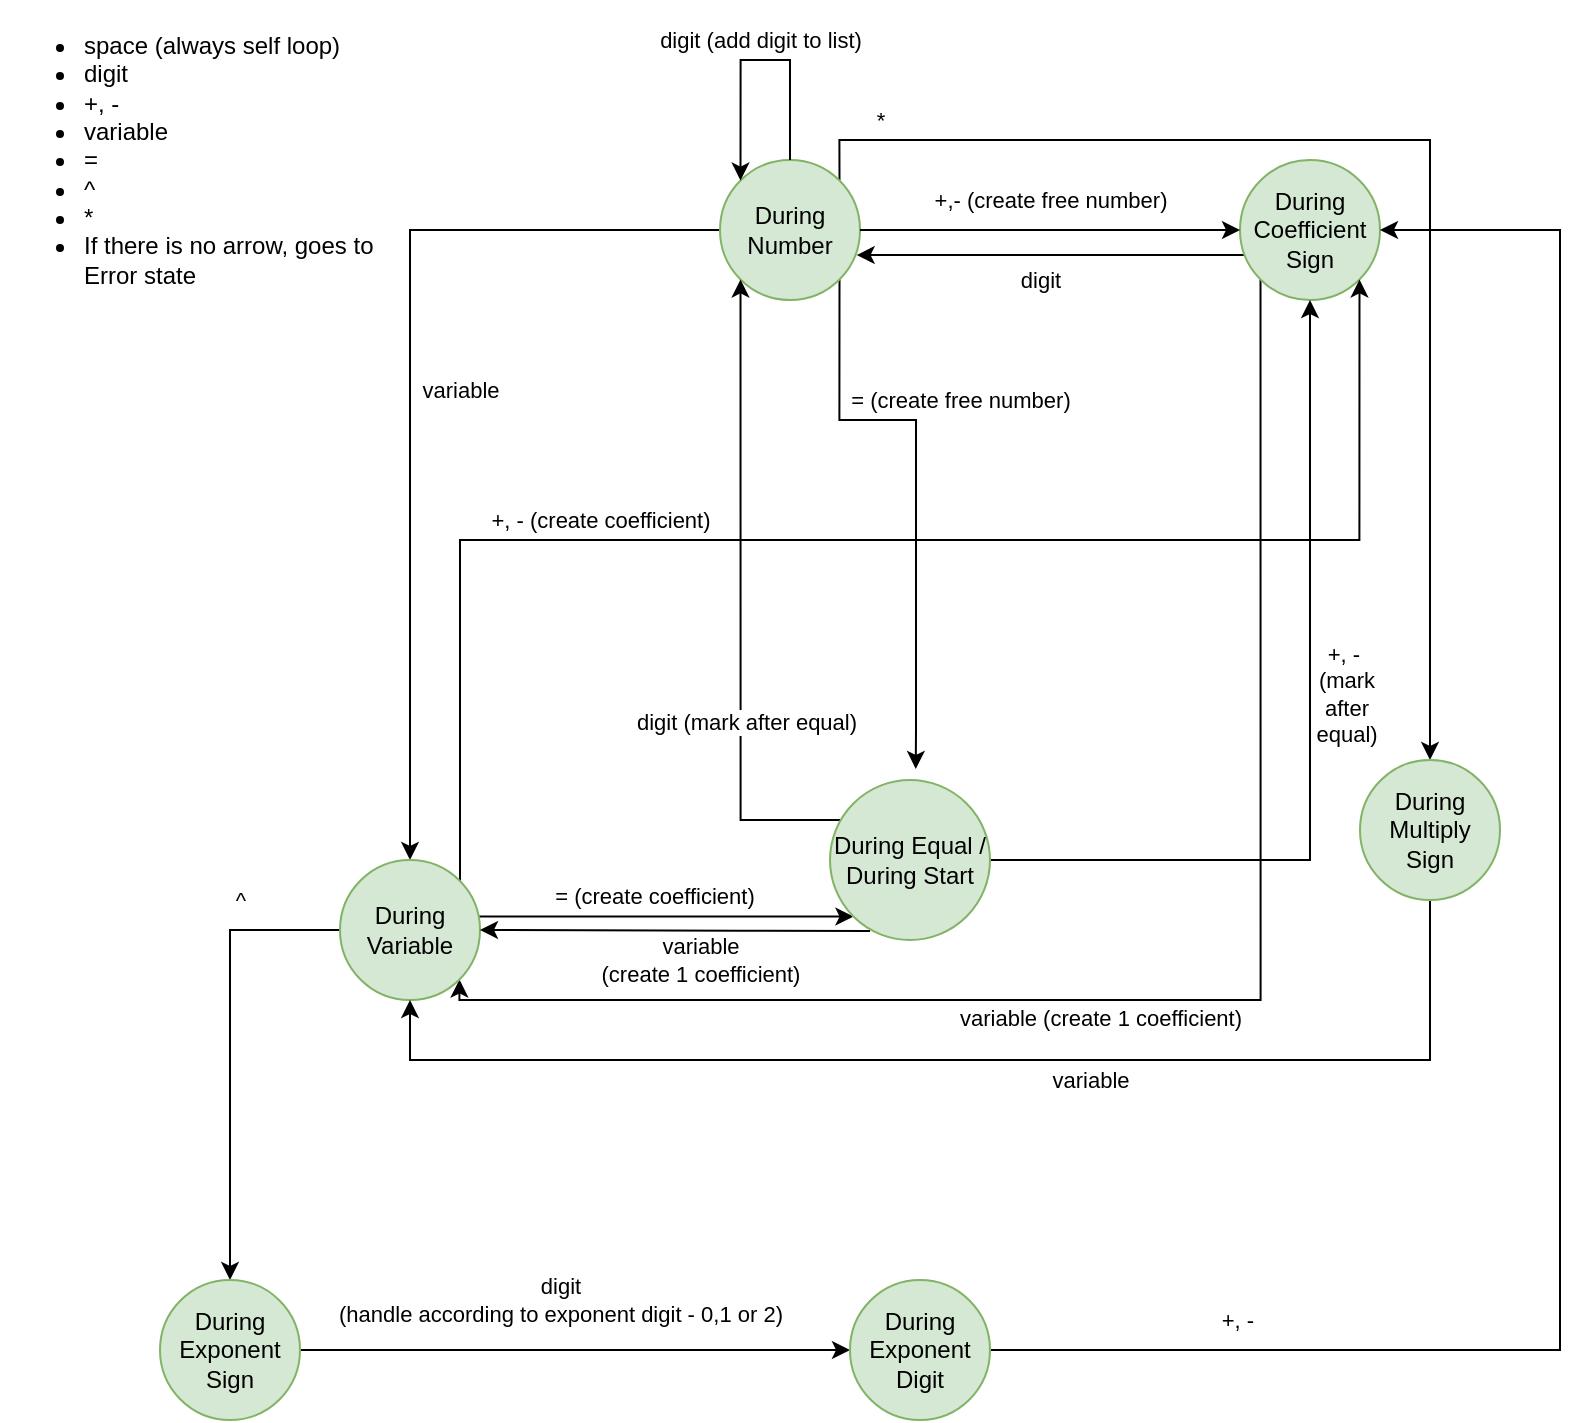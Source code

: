 <mxfile version="13.10.8" type="device"><diagram id="C5RBs43oDa-KdzZeNtuy" name="Page-1"><mxGraphModel dx="539" dy="261" grid="1" gridSize="10" guides="1" tooltips="1" connect="1" arrows="1" fold="1" page="1" pageScale="1" pageWidth="827" pageHeight="1169" math="0" shadow="0"><root><mxCell id="WIyWlLk6GJQsqaUBKTNV-0"/><mxCell id="WIyWlLk6GJQsqaUBKTNV-1" parent="WIyWlLk6GJQsqaUBKTNV-0"/><mxCell id="J9xIEDd2tDCUvmhWhAa1-15" value="variable" style="edgeStyle=orthogonalEdgeStyle;rounded=0;orthogonalLoop=1;jettySize=auto;html=1;entryX=0.5;entryY=0;entryDx=0;entryDy=0;" edge="1" parent="WIyWlLk6GJQsqaUBKTNV-1" source="J9xIEDd2tDCUvmhWhAa1-3" target="J9xIEDd2tDCUvmhWhAa1-14"><mxGeometry y="25" relative="1" as="geometry"><Array as="points"><mxPoint x="215" y="125"/></Array><mxPoint as="offset"/></mxGeometry></mxCell><mxCell id="J9xIEDd2tDCUvmhWhAa1-16" value="= (create free number)" style="edgeStyle=orthogonalEdgeStyle;rounded=0;orthogonalLoop=1;jettySize=auto;html=1;exitX=1;exitY=1;exitDx=0;exitDy=0;entryX=0.536;entryY=-0.069;entryDx=0;entryDy=0;entryPerimeter=0;" edge="1" parent="WIyWlLk6GJQsqaUBKTNV-1" source="J9xIEDd2tDCUvmhWhAa1-3" target="J9xIEDd2tDCUvmhWhAa1-19"><mxGeometry x="-0.235" y="24" relative="1" as="geometry"><mxPoint x="590" y="350" as="targetPoint"/><Array as="points"><mxPoint x="430" y="220"/><mxPoint x="468" y="220"/><mxPoint x="468" y="375"/></Array><mxPoint x="-2" y="-10" as="offset"/></mxGeometry></mxCell><mxCell id="J9xIEDd2tDCUvmhWhAa1-23" value="*" style="edgeStyle=orthogonalEdgeStyle;rounded=0;orthogonalLoop=1;jettySize=auto;html=1;entryX=0.5;entryY=0;entryDx=0;entryDy=0;exitX=1;exitY=0;exitDx=0;exitDy=0;" edge="1" parent="WIyWlLk6GJQsqaUBKTNV-1" source="J9xIEDd2tDCUvmhWhAa1-3" target="J9xIEDd2tDCUvmhWhAa1-20"><mxGeometry x="-0.87" y="10" relative="1" as="geometry"><mxPoint x="740" y="380" as="targetPoint"/><Array as="points"><mxPoint x="430" y="80"/><mxPoint x="725" y="80"/></Array><mxPoint as="offset"/></mxGeometry></mxCell><mxCell id="J9xIEDd2tDCUvmhWhAa1-3" value="During Number" style="ellipse;whiteSpace=wrap;html=1;fillColor=#d5e8d4;strokeColor=#82b366;" vertex="1" parent="WIyWlLk6GJQsqaUBKTNV-1"><mxGeometry x="370" y="90" width="70" height="70" as="geometry"/></mxCell><mxCell id="J9xIEDd2tDCUvmhWhAa1-5" value="digit (add digit to list)" style="edgeStyle=orthogonalEdgeStyle;rounded=0;orthogonalLoop=1;jettySize=auto;html=1;exitX=0.5;exitY=0;exitDx=0;exitDy=0;entryX=0;entryY=0;entryDx=0;entryDy=0;" edge="1" parent="WIyWlLk6GJQsqaUBKTNV-1" source="J9xIEDd2tDCUvmhWhAa1-3" target="J9xIEDd2tDCUvmhWhAa1-3"><mxGeometry x="-0.036" y="-10" relative="1" as="geometry"><mxPoint x="380" y="79.75" as="targetPoint"/><mxPoint x="404.749" y="90.001" as="sourcePoint"/><Array as="points"><mxPoint x="405" y="40"/><mxPoint x="380" y="40"/></Array><mxPoint as="offset"/></mxGeometry></mxCell><mxCell id="J9xIEDd2tDCUvmhWhAa1-6" value="&lt;ul&gt;&lt;li&gt;space (always self loop)&lt;/li&gt;&lt;li&gt;digit&lt;/li&gt;&lt;li&gt;+, -&lt;/li&gt;&lt;li&gt;variable&lt;/li&gt;&lt;li&gt;=&lt;/li&gt;&lt;li&gt;^&lt;/li&gt;&lt;li&gt;*&lt;/li&gt;&lt;li&gt;If there is no arrow, goes to Error state&lt;/li&gt;&lt;/ul&gt;" style="text;strokeColor=none;fillColor=none;html=1;whiteSpace=wrap;verticalAlign=middle;overflow=hidden;" vertex="1" parent="WIyWlLk6GJQsqaUBKTNV-1"><mxGeometry x="10" y="10" width="200" height="160" as="geometry"/></mxCell><mxCell id="J9xIEDd2tDCUvmhWhAa1-26" style="edgeStyle=orthogonalEdgeStyle;rounded=0;orthogonalLoop=1;jettySize=auto;html=1;entryX=0.976;entryY=0.679;entryDx=0;entryDy=0;entryPerimeter=0;" edge="1" parent="WIyWlLk6GJQsqaUBKTNV-1" source="J9xIEDd2tDCUvmhWhAa1-8" target="J9xIEDd2tDCUvmhWhAa1-3"><mxGeometry relative="1" as="geometry"><Array as="points"><mxPoint x="535" y="138"/></Array></mxGeometry></mxCell><mxCell id="J9xIEDd2tDCUvmhWhAa1-27" value="digit" style="edgeLabel;html=1;align=center;verticalAlign=middle;resizable=0;points=[];" vertex="1" connectable="0" parent="J9xIEDd2tDCUvmhWhAa1-26"><mxGeometry x="0.716" y="-1" relative="1" as="geometry"><mxPoint x="63.89" y="13.47" as="offset"/></mxGeometry></mxCell><mxCell id="J9xIEDd2tDCUvmhWhAa1-43" style="edgeStyle=orthogonalEdgeStyle;rounded=0;orthogonalLoop=1;jettySize=auto;html=1;entryX=1;entryY=1;entryDx=0;entryDy=0;exitX=0;exitY=1;exitDx=0;exitDy=0;" edge="1" parent="WIyWlLk6GJQsqaUBKTNV-1" source="J9xIEDd2tDCUvmhWhAa1-8" target="J9xIEDd2tDCUvmhWhAa1-14"><mxGeometry relative="1" as="geometry"><mxPoint x="665" y="550" as="targetPoint"/><Array as="points"><mxPoint x="640" y="510"/><mxPoint x="240" y="510"/></Array></mxGeometry></mxCell><mxCell id="J9xIEDd2tDCUvmhWhAa1-44" value="variable (create 1 coefficient)" style="edgeLabel;html=1;align=center;verticalAlign=middle;resizable=0;points=[];" vertex="1" connectable="0" parent="J9xIEDd2tDCUvmhWhAa1-43"><mxGeometry x="-0.851" y="-4" relative="1" as="geometry"><mxPoint x="-76.26" y="311.63" as="offset"/></mxGeometry></mxCell><mxCell id="J9xIEDd2tDCUvmhWhAa1-8" value="During Coefficient&lt;br&gt;Sign" style="ellipse;whiteSpace=wrap;html=1;fillColor=#d5e8d4;strokeColor=#82b366;" vertex="1" parent="WIyWlLk6GJQsqaUBKTNV-1"><mxGeometry x="630" y="90" width="70" height="70" as="geometry"/></mxCell><mxCell id="J9xIEDd2tDCUvmhWhAa1-10" value="+,- (create free number)" style="edgeStyle=orthogonalEdgeStyle;rounded=0;orthogonalLoop=1;jettySize=auto;html=1;entryX=0;entryY=0.5;entryDx=0;entryDy=0;exitX=1;exitY=0.5;exitDx=0;exitDy=0;" edge="1" parent="WIyWlLk6GJQsqaUBKTNV-1" source="J9xIEDd2tDCUvmhWhAa1-3" target="J9xIEDd2tDCUvmhWhAa1-8"><mxGeometry y="15" relative="1" as="geometry"><mxPoint x="560" y="170" as="targetPoint"/><mxPoint x="460" y="170" as="sourcePoint"/><mxPoint as="offset"/></mxGeometry></mxCell><mxCell id="J9xIEDd2tDCUvmhWhAa1-54" style="edgeStyle=orthogonalEdgeStyle;rounded=0;orthogonalLoop=1;jettySize=auto;html=1;entryX=1;entryY=1;entryDx=0;entryDy=0;" edge="1" parent="WIyWlLk6GJQsqaUBKTNV-1" source="J9xIEDd2tDCUvmhWhAa1-14" target="J9xIEDd2tDCUvmhWhAa1-8"><mxGeometry relative="1" as="geometry"><Array as="points"><mxPoint x="240" y="280"/><mxPoint x="690" y="280"/></Array></mxGeometry></mxCell><mxCell id="J9xIEDd2tDCUvmhWhAa1-55" value="+, - (create coefficient)" style="edgeLabel;html=1;align=center;verticalAlign=middle;resizable=0;points=[];" vertex="1" connectable="0" parent="J9xIEDd2tDCUvmhWhAa1-54"><mxGeometry x="-0.449" y="3" relative="1" as="geometry"><mxPoint x="33.61" y="-7" as="offset"/></mxGeometry></mxCell><mxCell id="J9xIEDd2tDCUvmhWhAa1-56" value="= (create coefficient)" style="edgeStyle=orthogonalEdgeStyle;rounded=0;orthogonalLoop=1;jettySize=auto;html=1;entryX=0;entryY=1;entryDx=0;entryDy=0;" edge="1" parent="WIyWlLk6GJQsqaUBKTNV-1" source="J9xIEDd2tDCUvmhWhAa1-14" target="J9xIEDd2tDCUvmhWhAa1-19"><mxGeometry x="-0.061" y="10" relative="1" as="geometry"><Array as="points"><mxPoint x="420" y="469"/></Array><mxPoint as="offset"/></mxGeometry></mxCell><mxCell id="J9xIEDd2tDCUvmhWhAa1-59" style="edgeStyle=orthogonalEdgeStyle;rounded=0;orthogonalLoop=1;jettySize=auto;html=1;entryX=0.5;entryY=0;entryDx=0;entryDy=0;" edge="1" parent="WIyWlLk6GJQsqaUBKTNV-1" source="J9xIEDd2tDCUvmhWhAa1-14" target="J9xIEDd2tDCUvmhWhAa1-58"><mxGeometry relative="1" as="geometry"/></mxCell><mxCell id="J9xIEDd2tDCUvmhWhAa1-60" value="^" style="edgeLabel;html=1;align=center;verticalAlign=middle;resizable=0;points=[];" vertex="1" connectable="0" parent="J9xIEDd2tDCUvmhWhAa1-59"><mxGeometry x="-0.559" y="-1" relative="1" as="geometry"><mxPoint y="-14.03" as="offset"/></mxGeometry></mxCell><mxCell id="J9xIEDd2tDCUvmhWhAa1-14" value="During Variable" style="ellipse;whiteSpace=wrap;html=1;fillColor=#d5e8d4;strokeColor=#82b366;" vertex="1" parent="WIyWlLk6GJQsqaUBKTNV-1"><mxGeometry x="180" y="440" width="70" height="70" as="geometry"/></mxCell><mxCell id="J9xIEDd2tDCUvmhWhAa1-45" style="edgeStyle=orthogonalEdgeStyle;rounded=0;orthogonalLoop=1;jettySize=auto;html=1;entryX=0;entryY=1;entryDx=0;entryDy=0;exitX=0;exitY=0;exitDx=0;exitDy=0;" edge="1" parent="WIyWlLk6GJQsqaUBKTNV-1" source="J9xIEDd2tDCUvmhWhAa1-19" target="J9xIEDd2tDCUvmhWhAa1-3"><mxGeometry relative="1" as="geometry"><Array as="points"><mxPoint x="380" y="420"/></Array></mxGeometry></mxCell><mxCell id="J9xIEDd2tDCUvmhWhAa1-46" value="digit (mark after equal)" style="edgeLabel;html=1;align=center;verticalAlign=middle;resizable=0;points=[];" vertex="1" connectable="0" parent="J9xIEDd2tDCUvmhWhAa1-45"><mxGeometry x="-0.367" y="-2" relative="1" as="geometry"><mxPoint y="-8" as="offset"/></mxGeometry></mxCell><mxCell id="J9xIEDd2tDCUvmhWhAa1-47" style="edgeStyle=orthogonalEdgeStyle;rounded=0;orthogonalLoop=1;jettySize=auto;html=1;entryX=0.5;entryY=1;entryDx=0;entryDy=0;exitX=1;exitY=0.5;exitDx=0;exitDy=0;" edge="1" parent="WIyWlLk6GJQsqaUBKTNV-1" source="J9xIEDd2tDCUvmhWhAa1-19" target="J9xIEDd2tDCUvmhWhAa1-8"><mxGeometry relative="1" as="geometry"/></mxCell><mxCell id="J9xIEDd2tDCUvmhWhAa1-48" value="+, -&amp;nbsp;&lt;br&gt;(mark&lt;br&gt;after &lt;br&gt;equal)" style="edgeLabel;html=1;align=center;verticalAlign=middle;resizable=0;points=[];" vertex="1" connectable="0" parent="J9xIEDd2tDCUvmhWhAa1-47"><mxGeometry x="-0.196" y="1" relative="1" as="geometry"><mxPoint x="19" y="-65.94" as="offset"/></mxGeometry></mxCell><mxCell id="J9xIEDd2tDCUvmhWhAa1-50" style="edgeStyle=orthogonalEdgeStyle;rounded=0;orthogonalLoop=1;jettySize=auto;html=1;entryX=1;entryY=0.5;entryDx=0;entryDy=0;exitX=0.25;exitY=0.943;exitDx=0;exitDy=0;exitPerimeter=0;" edge="1" parent="WIyWlLk6GJQsqaUBKTNV-1" source="J9xIEDd2tDCUvmhWhAa1-19" target="J9xIEDd2tDCUvmhWhAa1-14"><mxGeometry relative="1" as="geometry"><Array as="points"><mxPoint x="380" y="475"/></Array></mxGeometry></mxCell><mxCell id="J9xIEDd2tDCUvmhWhAa1-51" value="variable&lt;br&gt;(create 1 coefficient)" style="edgeLabel;html=1;align=center;verticalAlign=middle;resizable=0;points=[];" vertex="1" connectable="0" parent="J9xIEDd2tDCUvmhWhAa1-50"><mxGeometry x="0.322" y="-2" relative="1" as="geometry"><mxPoint x="43.96" y="16.81" as="offset"/></mxGeometry></mxCell><mxCell id="J9xIEDd2tDCUvmhWhAa1-19" value="During Equal / During Start" style="ellipse;whiteSpace=wrap;html=1;fillColor=#d5e8d4;strokeColor=#82b366;" vertex="1" parent="WIyWlLk6GJQsqaUBKTNV-1"><mxGeometry x="425" y="400" width="80" height="80" as="geometry"/></mxCell><mxCell id="J9xIEDd2tDCUvmhWhAa1-52" style="edgeStyle=orthogonalEdgeStyle;rounded=0;orthogonalLoop=1;jettySize=auto;html=1;entryX=0.5;entryY=1;entryDx=0;entryDy=0;" edge="1" parent="WIyWlLk6GJQsqaUBKTNV-1" source="J9xIEDd2tDCUvmhWhAa1-20" target="J9xIEDd2tDCUvmhWhAa1-14"><mxGeometry relative="1" as="geometry"><mxPoint x="710" y="610" as="targetPoint"/><Array as="points"><mxPoint x="725" y="540"/><mxPoint x="215" y="540"/></Array></mxGeometry></mxCell><mxCell id="J9xIEDd2tDCUvmhWhAa1-53" value="variable" style="edgeLabel;html=1;align=center;verticalAlign=middle;resizable=0;points=[];" vertex="1" connectable="0" parent="J9xIEDd2tDCUvmhWhAa1-52"><mxGeometry x="-0.134" y="2" relative="1" as="geometry"><mxPoint x="18.45" y="8" as="offset"/></mxGeometry></mxCell><mxCell id="J9xIEDd2tDCUvmhWhAa1-20" value="During Multiply Sign" style="ellipse;whiteSpace=wrap;html=1;fillColor=#d5e8d4;strokeColor=#82b366;" vertex="1" parent="WIyWlLk6GJQsqaUBKTNV-1"><mxGeometry x="690" y="390" width="70" height="70" as="geometry"/></mxCell><mxCell id="J9xIEDd2tDCUvmhWhAa1-62" style="edgeStyle=orthogonalEdgeStyle;rounded=0;orthogonalLoop=1;jettySize=auto;html=1;entryX=0;entryY=0.5;entryDx=0;entryDy=0;" edge="1" parent="WIyWlLk6GJQsqaUBKTNV-1" source="J9xIEDd2tDCUvmhWhAa1-58" target="J9xIEDd2tDCUvmhWhAa1-61"><mxGeometry relative="1" as="geometry"><mxPoint x="430" y="685" as="targetPoint"/></mxGeometry></mxCell><mxCell id="J9xIEDd2tDCUvmhWhAa1-63" value="digit&lt;br&gt;(handle according to exponent digit -&amp;nbsp;0,1 or 2)" style="edgeLabel;html=1;align=center;verticalAlign=middle;resizable=0;points=[];" vertex="1" connectable="0" parent="J9xIEDd2tDCUvmhWhAa1-62"><mxGeometry x="0.237" y="-1" relative="1" as="geometry"><mxPoint x="-40.34" y="-26" as="offset"/></mxGeometry></mxCell><mxCell id="J9xIEDd2tDCUvmhWhAa1-58" value="During Exponent Sign" style="ellipse;whiteSpace=wrap;html=1;fillColor=#d5e8d4;strokeColor=#82b366;" vertex="1" parent="WIyWlLk6GJQsqaUBKTNV-1"><mxGeometry x="90" y="650" width="70" height="70" as="geometry"/></mxCell><mxCell id="J9xIEDd2tDCUvmhWhAa1-65" style="edgeStyle=orthogonalEdgeStyle;rounded=0;orthogonalLoop=1;jettySize=auto;html=1;entryX=1;entryY=0.5;entryDx=0;entryDy=0;" edge="1" parent="WIyWlLk6GJQsqaUBKTNV-1" source="J9xIEDd2tDCUvmhWhAa1-61" target="J9xIEDd2tDCUvmhWhAa1-8"><mxGeometry relative="1" as="geometry"><Array as="points"><mxPoint x="790" y="685"/><mxPoint x="790" y="125"/></Array></mxGeometry></mxCell><mxCell id="J9xIEDd2tDCUvmhWhAa1-66" value="+, -&amp;nbsp;" style="edgeLabel;html=1;align=center;verticalAlign=middle;resizable=0;points=[];" vertex="1" connectable="0" parent="J9xIEDd2tDCUvmhWhAa1-65"><mxGeometry x="-0.756" relative="1" as="geometry"><mxPoint x="11.21" y="-15.03" as="offset"/></mxGeometry></mxCell><mxCell id="J9xIEDd2tDCUvmhWhAa1-61" value="During Exponent Digit" style="ellipse;whiteSpace=wrap;html=1;fillColor=#d5e8d4;strokeColor=#82b366;" vertex="1" parent="WIyWlLk6GJQsqaUBKTNV-1"><mxGeometry x="435" y="650" width="70" height="70" as="geometry"/></mxCell></root></mxGraphModel></diagram></mxfile>